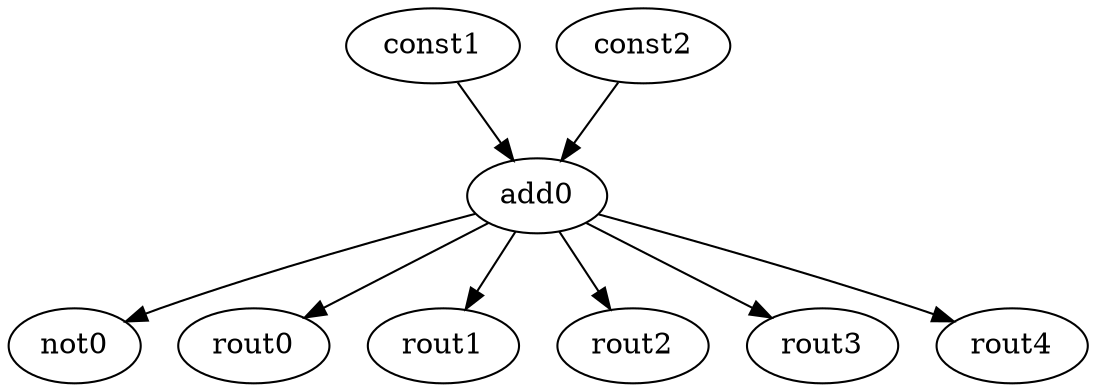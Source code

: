 //../../src/mapper/mapper.out -d './src/lr_rout_test_1.dot' -a './output/lr_rout_test_1.asm' -r './output/lr_rout_test_1.rout.dot' -l 1512 -c '../test_CGRA_design/myADL.json' -g 1 > './output/lr_rout_test_1.map'
digraph G {
    const1[opcode=const, val=1];
    const2[opcode=const, val=1];
    
    add0[opcode=add];
    not0[opcode=not];
    // not1[opcode=not];

    rout0[opcode=rout];
    rout1[opcode=rout];
    rout2[opcode=rout];
    rout3[opcode=rout];
    rout4[opcode=rout];
    
    const1->add0[operand=0];
    const2->add0[operand=1];

    add0->not0[operand=0];
    // add0->not1[operand=0];
    add0->rout0[operand=0];
    add0->rout1[operand=0];
    add0->rout2[operand=0];
    add0->rout3[operand=0];
    add0->rout4[operand=0];
}